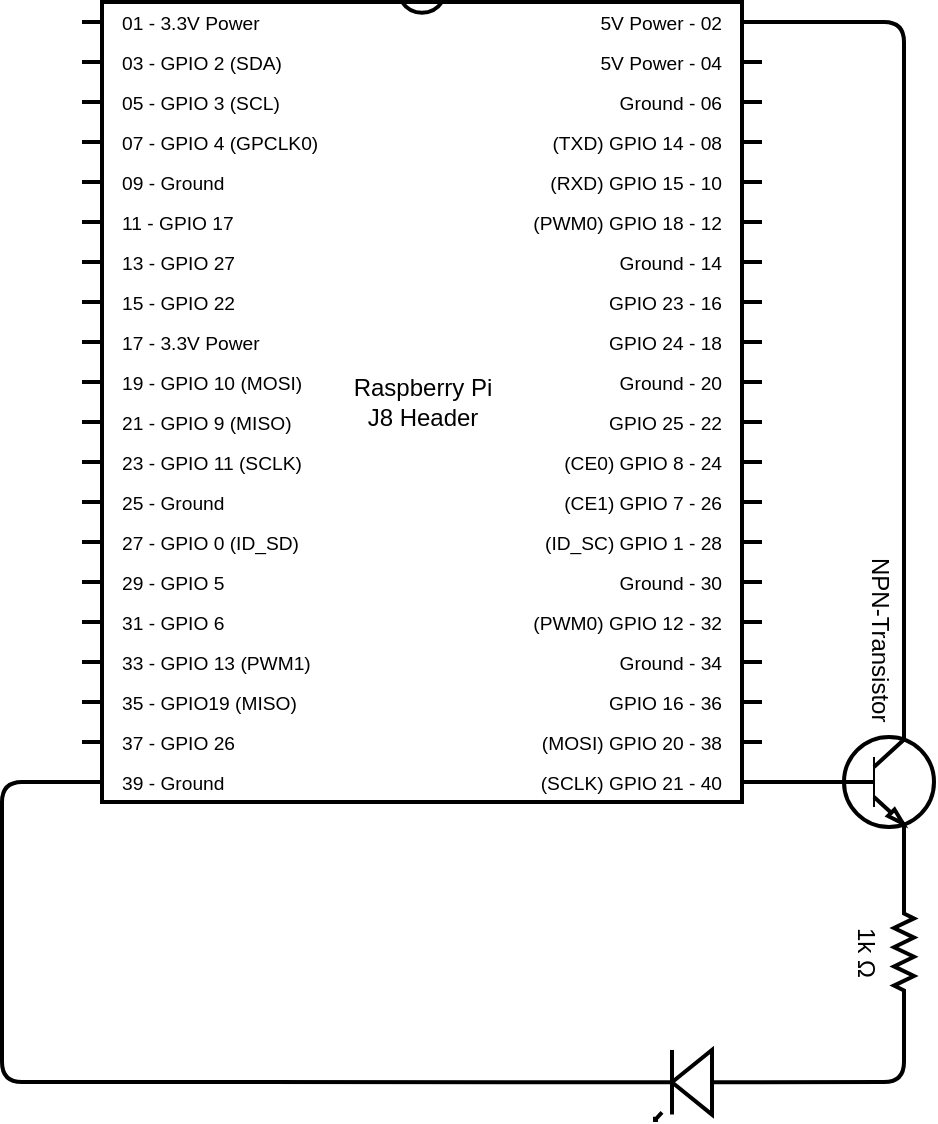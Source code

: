 <mxfile pages="1" version="11.2.8" type="device"><diagram name="Page-1" id="7e0a89b8-554c-2b80-1dc8-d5c74ca68de4"><mxGraphModel dx="2442" dy="1121" grid="1" gridSize="10" guides="1" tooltips="1" connect="1" arrows="1" fold="1" page="0" pageScale="1" pageWidth="1100" pageHeight="850" background="#ffffff" math="0" shadow="0"><root><mxCell id="0"/><mxCell id="1" parent="0"/><mxCell id="6iAu4moibuNdluy4cOX--1" value="&lt;div&gt;Raspberry Pi&lt;/div&gt;&lt;div&gt;J8 Header&lt;br&gt;&lt;/div&gt;" style="shadow=0;dashed=0;align=center;fillColor=#ffffff;html=1;strokeWidth=2;shape=mxgraph.electrical.logic_gates.dual_inline_ic;labelNames=01 - 3.3V Power,03 - GPIO 2 (SDA),05 - GPIO 3 (SCL),07 - GPIO 4 (GPCLK0),09 - Ground,11 - GPIO 17,13 - GPIO 27,15 - GPIO 22,17 - 3.3V Power,19 - GPIO 10 (MOSI),21 - GPIO 9 (MISO),23 - GPIO 11 (SCLK),25 - Ground,27 - GPIO 0 (ID_SD),29 - GPIO 5,31 - GPIO 6,33 - GPIO 13 (PWM1),35 - GPIO19 (MISO),37 - GPIO 26,39 - Ground,(SCLK) GPIO 21 - 40,(MOSI) GPIO 20 - 38,GPIO 16 - 36,Ground - 34,(PWM0) GPIO 12 - 32,Ground - 30,(ID_SC) GPIO 1 - 28,(CE1) GPIO 7 - 26,(CE0) GPIO 8 - 24,GPIO 25 - 22,Ground - 20,GPIO 24 - 18,GPIO 23 - 16,Ground - 14,(PWM0) GPIO 18 - 12,(RXD) GPIO 15 - 10,(TXD) GPIO 14 - 08,Ground - 06,5V Power - 04,5V Power - 02;direction=east;portConstraintRotation=0;portConstraint=none;fixDash=0;autosize=0;collapsible=0;container=0;part=0;pinLabelType=cust;labelCount=40;strokeColor=#000000;" parent="1" vertex="1"><mxGeometry x="-130" y="280" width="340" height="400" as="geometry"/></mxCell><mxCell id="6iAu4moibuNdluy4cOX--3" value="1k &lt;span class=&quot;ILfuVd&quot;&gt;&lt;span class=&quot;e24Kjd&quot;&gt;Ω&lt;/span&gt;&lt;/span&gt;" style="pointerEvents=1;verticalLabelPosition=bottom;shadow=0;dashed=0;align=center;fillColor=#ffffff;html=1;verticalAlign=top;strokeWidth=2;shape=mxgraph.electrical.resistors.resistor_2;rotation=90;" parent="1" vertex="1"><mxGeometry x="251" y="750" width="60" height="10" as="geometry"/></mxCell><mxCell id="6iAu4moibuNdluy4cOX--4" value="" style="verticalLabelPosition=bottom;shadow=0;dashed=0;align=center;fillColor=#ffffff;html=1;verticalAlign=top;strokeWidth=2;shape=mxgraph.electrical.opto_electronics.led_1;pointerEvents=1;rotation=180;" parent="1" vertex="1"><mxGeometry x="150" y="804" width="50" height="35" as="geometry"/></mxCell><mxCell id="6iAu4moibuNdluy4cOX--7" value="" style="endArrow=none;html=1;strokeColor=#000000;strokeWidth=2;jumpStyle=gap;exitX=1;exitY=0.5;exitDx=0;exitDy=0;exitPerimeter=0;entryX=0;entryY=0.54;entryDx=0;entryDy=0;entryPerimeter=0;" parent="1" source="6iAu4moibuNdluy4cOX--3" target="6iAu4moibuNdluy4cOX--4" edge="1"><mxGeometry width="100" relative="1" as="geometry"><mxPoint x="235" y="888.5" as="sourcePoint"/><mxPoint x="325" y="893.5" as="targetPoint"/><Array as="points"><mxPoint x="281" y="820"/></Array></mxGeometry></mxCell><mxCell id="cKo51QTgvpNR8XIwscFW-1" value="" style="verticalLabelPosition=bottom;shadow=0;dashed=0;align=center;fillColor=#ffffff;html=1;verticalAlign=top;strokeWidth=2;shape=mxgraph.electrical.transistors.npn_transistor_1;" parent="1" vertex="1"><mxGeometry x="246" y="635" width="50" height="70" as="geometry"/></mxCell><mxCell id="cKo51QTgvpNR8XIwscFW-2" value="" style="endArrow=none;html=1;strokeColor=#000000;strokeWidth=2;jumpStyle=gap;exitX=1;exitY=0;exitDx=0;exitDy=390;exitPerimeter=0;entryX=0;entryY=0.5;entryDx=0;entryDy=0;entryPerimeter=0;" parent="1" source="6iAu4moibuNdluy4cOX--1" target="cKo51QTgvpNR8XIwscFW-1" edge="1"><mxGeometry width="100" relative="1" as="geometry"><mxPoint x="-230" y="930" as="sourcePoint"/><mxPoint x="-130" y="930" as="targetPoint"/></mxGeometry></mxCell><mxCell id="cKo51QTgvpNR8XIwscFW-3" value="" style="endArrow=none;html=1;strokeColor=#000000;strokeWidth=2;exitX=1;exitY=0;exitDx=0;exitDy=10;exitPerimeter=0;entryX=0.7;entryY=0;entryDx=0;entryDy=0;entryPerimeter=0;jumpStyle=gap;" parent="1" source="6iAu4moibuNdluy4cOX--1" target="cKo51QTgvpNR8XIwscFW-1" edge="1"><mxGeometry width="100" relative="1" as="geometry"><mxPoint x="420" y="450" as="sourcePoint"/><mxPoint x="520" y="450" as="targetPoint"/><Array as="points"><mxPoint x="281" y="290"/></Array></mxGeometry></mxCell><mxCell id="cKo51QTgvpNR8XIwscFW-4" value="" style="endArrow=none;html=1;strokeColor=#000000;strokeWidth=2;exitX=0.7;exitY=1;exitDx=0;exitDy=0;exitPerimeter=0;entryX=0;entryY=0.5;entryDx=0;entryDy=0;entryPerimeter=0;jumpStyle=gap;" parent="1" source="cKo51QTgvpNR8XIwscFW-1" target="6iAu4moibuNdluy4cOX--3" edge="1"><mxGeometry width="100" relative="1" as="geometry"><mxPoint x="450" y="670" as="sourcePoint"/><mxPoint x="550" y="670" as="targetPoint"/></mxGeometry></mxCell><mxCell id="cKo51QTgvpNR8XIwscFW-5" value="" style="endArrow=none;html=1;strokeColor=#000000;strokeWidth=2;entryX=1;entryY=0.54;entryDx=0;entryDy=0;entryPerimeter=0;exitX=0;exitY=0;exitDx=0;exitDy=390;exitPerimeter=0;jumpStyle=gap;" parent="1" source="6iAu4moibuNdluy4cOX--1" target="6iAu4moibuNdluy4cOX--4" edge="1"><mxGeometry width="100" relative="1" as="geometry"><mxPoint x="-50" y="910" as="sourcePoint"/><mxPoint x="50" y="910" as="targetPoint"/><Array as="points"><mxPoint x="-170" y="670"/><mxPoint x="-170" y="820"/></Array></mxGeometry></mxCell><mxCell id="cKo51QTgvpNR8XIwscFW-6" value="NPN-Transistor" style="text;html=1;resizable=0;points=[];autosize=1;align=left;verticalAlign=top;spacingTop=-4;rotation=90;" parent="1" vertex="1"><mxGeometry x="219" y="596" width="100" height="20" as="geometry"/></mxCell></root></mxGraphModel></diagram></mxfile>